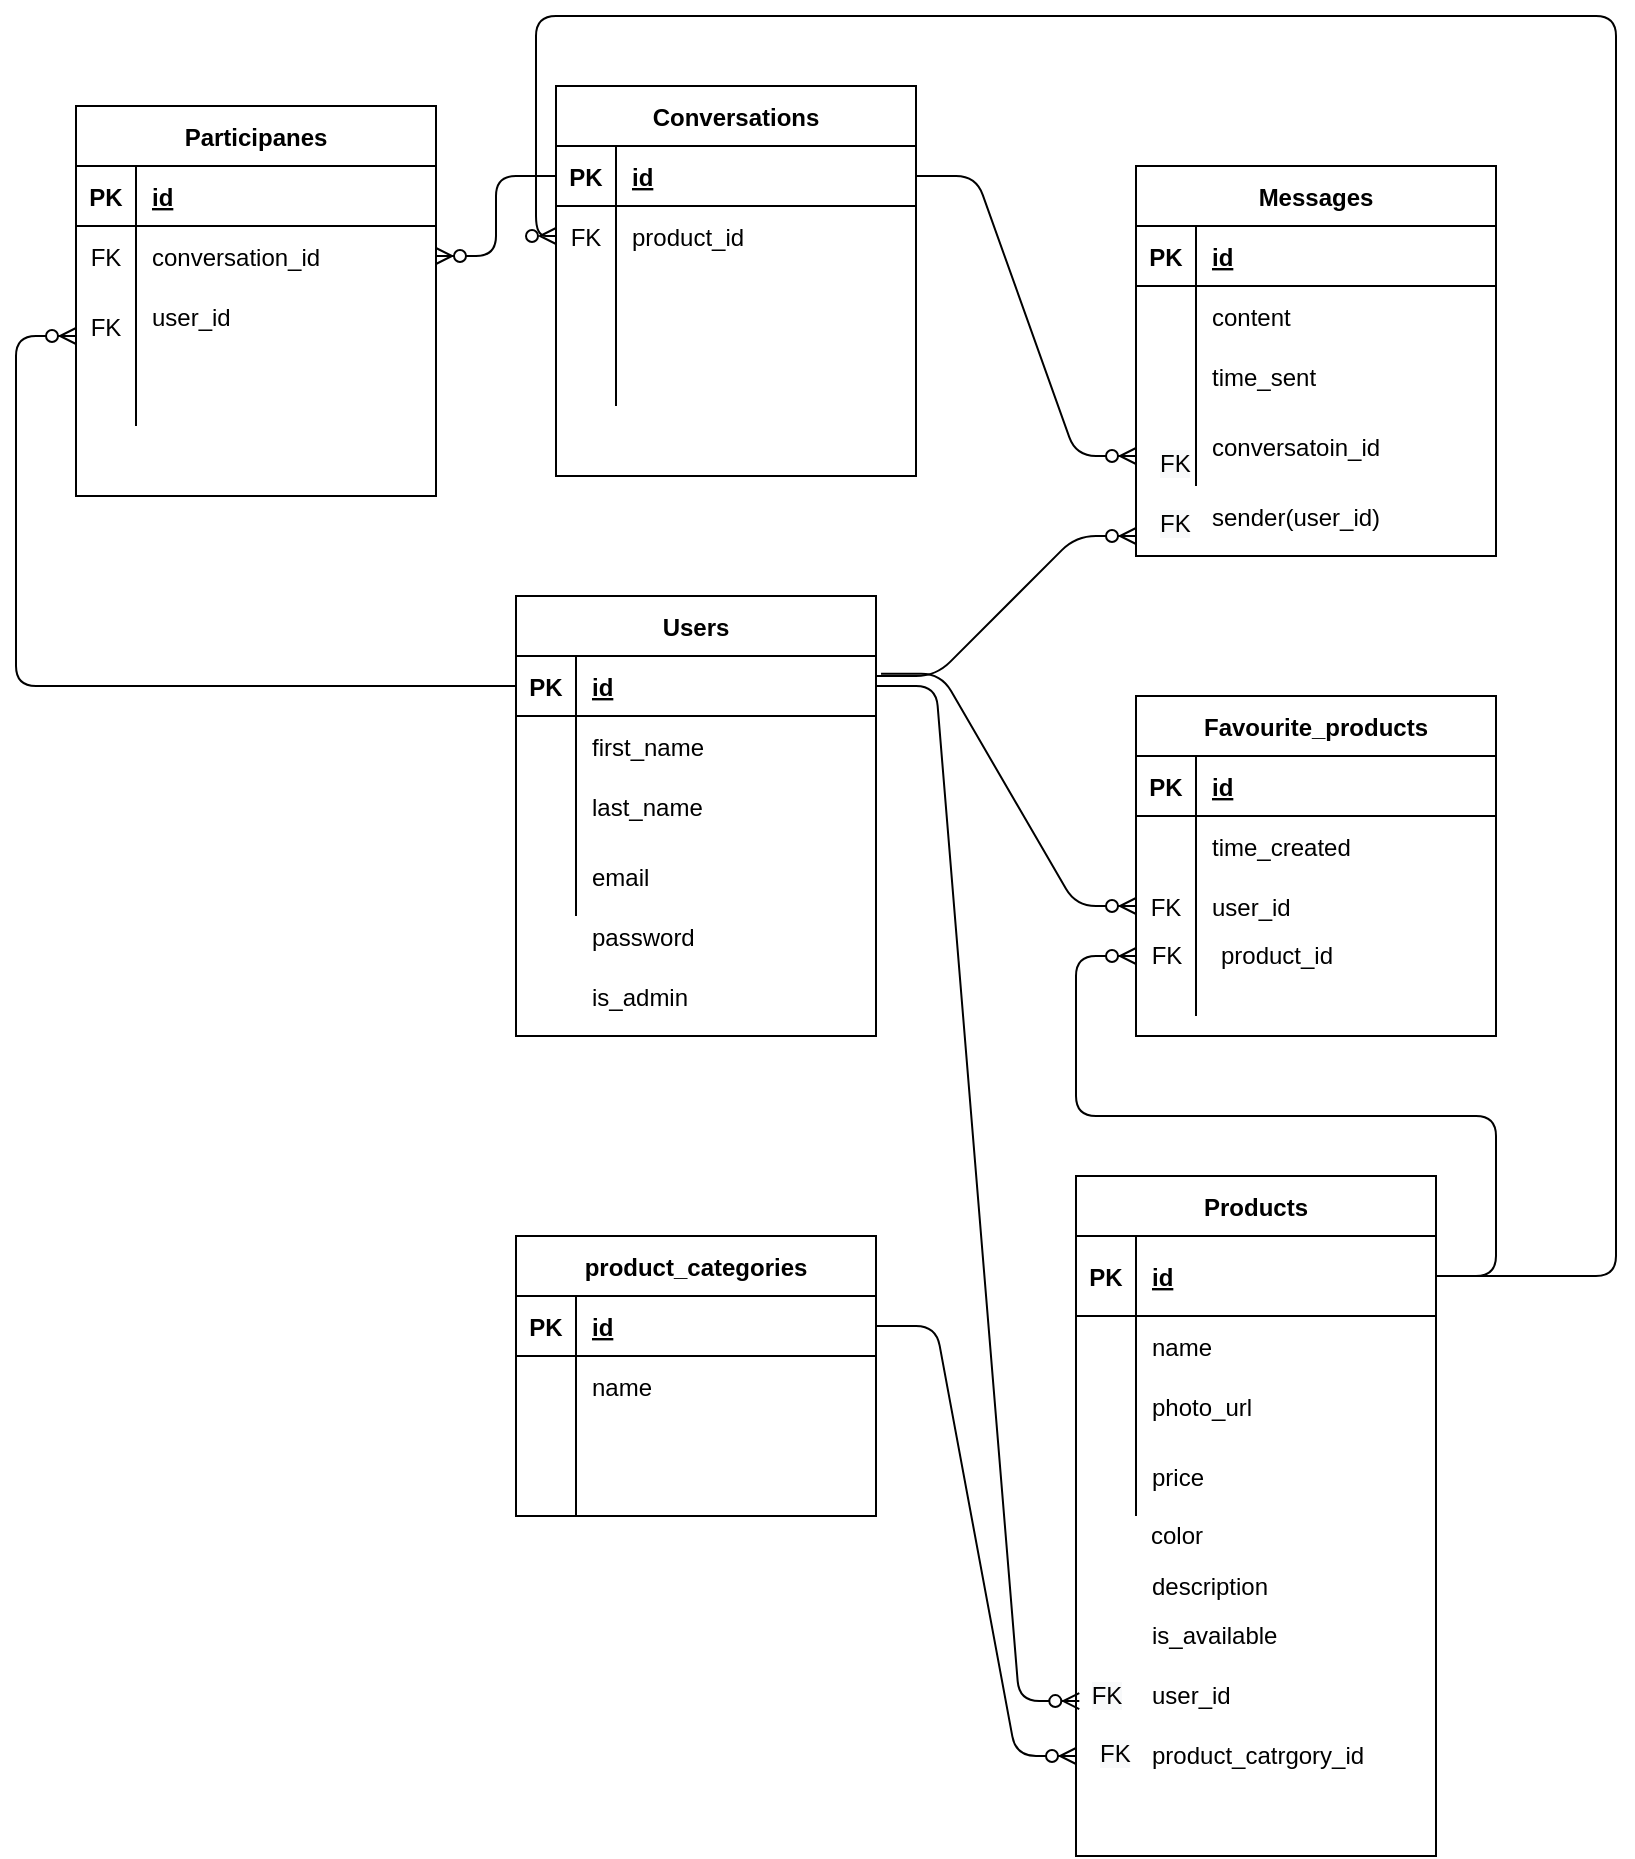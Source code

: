 <mxfile version="14.1.9" type="github">
  <diagram id="1ZklcTyvzq-tHaEStVOn" name="Page-1">
    <mxGraphModel dx="1635" dy="1988" grid="1" gridSize="10" guides="1" tooltips="1" connect="1" arrows="1" fold="1" page="1" pageScale="1" pageWidth="1200" pageHeight="1169" math="0" shadow="0">
      <root>
        <mxCell id="0" />
        <mxCell id="1" parent="0" />
        <mxCell id="G-emduMKIzb_bS8kEKGs-1" value="Users" style="shape=table;startSize=30;container=1;collapsible=1;childLayout=tableLayout;fixedRows=1;rowLines=0;fontStyle=1;align=center;resizeLast=1;" parent="1" vertex="1">
          <mxGeometry x="330" y="70" width="180" height="220" as="geometry" />
        </mxCell>
        <mxCell id="G-emduMKIzb_bS8kEKGs-2" value="" style="shape=partialRectangle;collapsible=0;dropTarget=0;pointerEvents=0;fillColor=none;top=0;left=0;bottom=1;right=0;points=[[0,0.5],[1,0.5]];portConstraint=eastwest;" parent="G-emduMKIzb_bS8kEKGs-1" vertex="1">
          <mxGeometry y="30" width="180" height="30" as="geometry" />
        </mxCell>
        <mxCell id="G-emduMKIzb_bS8kEKGs-3" value="PK" style="shape=partialRectangle;connectable=0;fillColor=none;top=0;left=0;bottom=0;right=0;fontStyle=1;overflow=hidden;" parent="G-emduMKIzb_bS8kEKGs-2" vertex="1">
          <mxGeometry width="30" height="30" as="geometry" />
        </mxCell>
        <mxCell id="G-emduMKIzb_bS8kEKGs-4" value="id" style="shape=partialRectangle;connectable=0;fillColor=none;top=0;left=0;bottom=0;right=0;align=left;spacingLeft=6;fontStyle=5;overflow=hidden;" parent="G-emduMKIzb_bS8kEKGs-2" vertex="1">
          <mxGeometry x="30" width="150" height="30" as="geometry" />
        </mxCell>
        <mxCell id="G-emduMKIzb_bS8kEKGs-5" value="" style="shape=partialRectangle;collapsible=0;dropTarget=0;pointerEvents=0;fillColor=none;top=0;left=0;bottom=0;right=0;points=[[0,0.5],[1,0.5]];portConstraint=eastwest;" parent="G-emduMKIzb_bS8kEKGs-1" vertex="1">
          <mxGeometry y="60" width="180" height="30" as="geometry" />
        </mxCell>
        <mxCell id="G-emduMKIzb_bS8kEKGs-6" value="" style="shape=partialRectangle;connectable=0;fillColor=none;top=0;left=0;bottom=0;right=0;editable=1;overflow=hidden;" parent="G-emduMKIzb_bS8kEKGs-5" vertex="1">
          <mxGeometry width="30" height="30" as="geometry" />
        </mxCell>
        <mxCell id="G-emduMKIzb_bS8kEKGs-7" value="first_name" style="shape=partialRectangle;connectable=0;fillColor=none;top=0;left=0;bottom=0;right=0;align=left;spacingLeft=6;overflow=hidden;" parent="G-emduMKIzb_bS8kEKGs-5" vertex="1">
          <mxGeometry x="30" width="150" height="30" as="geometry" />
        </mxCell>
        <mxCell id="G-emduMKIzb_bS8kEKGs-8" value="" style="shape=partialRectangle;collapsible=0;dropTarget=0;pointerEvents=0;fillColor=none;top=0;left=0;bottom=0;right=0;points=[[0,0.5],[1,0.5]];portConstraint=eastwest;" parent="G-emduMKIzb_bS8kEKGs-1" vertex="1">
          <mxGeometry y="90" width="180" height="30" as="geometry" />
        </mxCell>
        <mxCell id="G-emduMKIzb_bS8kEKGs-9" value="" style="shape=partialRectangle;connectable=0;fillColor=none;top=0;left=0;bottom=0;right=0;editable=1;overflow=hidden;" parent="G-emduMKIzb_bS8kEKGs-8" vertex="1">
          <mxGeometry width="30" height="30" as="geometry" />
        </mxCell>
        <mxCell id="G-emduMKIzb_bS8kEKGs-10" value="last_name" style="shape=partialRectangle;connectable=0;fillColor=none;top=0;left=0;bottom=0;right=0;align=left;spacingLeft=6;overflow=hidden;" parent="G-emduMKIzb_bS8kEKGs-8" vertex="1">
          <mxGeometry x="30" width="150" height="30" as="geometry" />
        </mxCell>
        <mxCell id="G-emduMKIzb_bS8kEKGs-11" value="" style="shape=partialRectangle;collapsible=0;dropTarget=0;pointerEvents=0;fillColor=none;top=0;left=0;bottom=0;right=0;points=[[0,0.5],[1,0.5]];portConstraint=eastwest;" parent="G-emduMKIzb_bS8kEKGs-1" vertex="1">
          <mxGeometry y="120" width="180" height="40" as="geometry" />
        </mxCell>
        <mxCell id="G-emduMKIzb_bS8kEKGs-12" value="" style="shape=partialRectangle;connectable=0;fillColor=none;top=0;left=0;bottom=0;right=0;editable=1;overflow=hidden;" parent="G-emduMKIzb_bS8kEKGs-11" vertex="1">
          <mxGeometry width="30" height="40" as="geometry" />
        </mxCell>
        <mxCell id="G-emduMKIzb_bS8kEKGs-13" value="email" style="shape=partialRectangle;connectable=0;fillColor=none;top=0;left=0;bottom=0;right=0;align=left;spacingLeft=6;overflow=hidden;" parent="G-emduMKIzb_bS8kEKGs-11" vertex="1">
          <mxGeometry x="30" width="150" height="40" as="geometry" />
        </mxCell>
        <mxCell id="G-emduMKIzb_bS8kEKGs-38" value="password" style="shape=partialRectangle;connectable=0;fillColor=none;top=0;left=0;bottom=0;right=0;align=left;spacingLeft=6;overflow=hidden;" parent="1" vertex="1">
          <mxGeometry x="360" y="220" width="150" height="40" as="geometry" />
        </mxCell>
        <mxCell id="G-emduMKIzb_bS8kEKGs-40" value="is_admin" style="shape=partialRectangle;connectable=0;fillColor=none;top=0;left=0;bottom=0;right=0;align=left;spacingLeft=6;overflow=hidden;" parent="1" vertex="1">
          <mxGeometry x="360" y="250" width="150" height="40" as="geometry" />
        </mxCell>
        <mxCell id="G-emduMKIzb_bS8kEKGs-41" value="Favourite_products" style="shape=table;startSize=30;container=1;collapsible=1;childLayout=tableLayout;fixedRows=1;rowLines=0;fontStyle=1;align=center;resizeLast=1;" parent="1" vertex="1">
          <mxGeometry x="640" y="120" width="180" height="170" as="geometry" />
        </mxCell>
        <mxCell id="G-emduMKIzb_bS8kEKGs-42" value="" style="shape=partialRectangle;collapsible=0;dropTarget=0;pointerEvents=0;fillColor=none;top=0;left=0;bottom=1;right=0;points=[[0,0.5],[1,0.5]];portConstraint=eastwest;" parent="G-emduMKIzb_bS8kEKGs-41" vertex="1">
          <mxGeometry y="30" width="180" height="30" as="geometry" />
        </mxCell>
        <mxCell id="G-emduMKIzb_bS8kEKGs-43" value="PK" style="shape=partialRectangle;connectable=0;fillColor=none;top=0;left=0;bottom=0;right=0;fontStyle=1;overflow=hidden;" parent="G-emduMKIzb_bS8kEKGs-42" vertex="1">
          <mxGeometry width="30" height="30" as="geometry" />
        </mxCell>
        <mxCell id="G-emduMKIzb_bS8kEKGs-44" value="id" style="shape=partialRectangle;connectable=0;fillColor=none;top=0;left=0;bottom=0;right=0;align=left;spacingLeft=6;fontStyle=5;overflow=hidden;" parent="G-emduMKIzb_bS8kEKGs-42" vertex="1">
          <mxGeometry x="30" width="150" height="30" as="geometry" />
        </mxCell>
        <mxCell id="G-emduMKIzb_bS8kEKGs-45" value="" style="shape=partialRectangle;collapsible=0;dropTarget=0;pointerEvents=0;fillColor=none;top=0;left=0;bottom=0;right=0;points=[[0,0.5],[1,0.5]];portConstraint=eastwest;" parent="G-emduMKIzb_bS8kEKGs-41" vertex="1">
          <mxGeometry y="60" width="180" height="30" as="geometry" />
        </mxCell>
        <mxCell id="G-emduMKIzb_bS8kEKGs-46" value="" style="shape=partialRectangle;connectable=0;fillColor=none;top=0;left=0;bottom=0;right=0;editable=1;overflow=hidden;" parent="G-emduMKIzb_bS8kEKGs-45" vertex="1">
          <mxGeometry width="30" height="30" as="geometry" />
        </mxCell>
        <mxCell id="G-emduMKIzb_bS8kEKGs-47" value="time_created" style="shape=partialRectangle;connectable=0;fillColor=none;top=0;left=0;bottom=0;right=0;align=left;spacingLeft=6;overflow=hidden;" parent="G-emduMKIzb_bS8kEKGs-45" vertex="1">
          <mxGeometry x="30" width="150" height="30" as="geometry" />
        </mxCell>
        <mxCell id="G-emduMKIzb_bS8kEKGs-48" value="" style="shape=partialRectangle;collapsible=0;dropTarget=0;pointerEvents=0;fillColor=none;top=0;left=0;bottom=0;right=0;points=[[0,0.5],[1,0.5]];portConstraint=eastwest;" parent="G-emduMKIzb_bS8kEKGs-41" vertex="1">
          <mxGeometry y="90" width="180" height="30" as="geometry" />
        </mxCell>
        <mxCell id="G-emduMKIzb_bS8kEKGs-49" value="FK" style="shape=partialRectangle;connectable=0;fillColor=none;top=0;left=0;bottom=0;right=0;editable=1;overflow=hidden;" parent="G-emduMKIzb_bS8kEKGs-48" vertex="1">
          <mxGeometry width="30" height="30" as="geometry" />
        </mxCell>
        <mxCell id="G-emduMKIzb_bS8kEKGs-50" value="user_id" style="shape=partialRectangle;connectable=0;fillColor=none;top=0;left=0;bottom=0;right=0;align=left;spacingLeft=6;overflow=hidden;" parent="G-emduMKIzb_bS8kEKGs-48" vertex="1">
          <mxGeometry x="30" width="150" height="30" as="geometry" />
        </mxCell>
        <mxCell id="G-emduMKIzb_bS8kEKGs-51" value="" style="shape=partialRectangle;collapsible=0;dropTarget=0;pointerEvents=0;fillColor=none;top=0;left=0;bottom=0;right=0;points=[[0,0.5],[1,0.5]];portConstraint=eastwest;" parent="G-emduMKIzb_bS8kEKGs-41" vertex="1">
          <mxGeometry y="120" width="180" height="40" as="geometry" />
        </mxCell>
        <mxCell id="G-emduMKIzb_bS8kEKGs-52" value="" style="shape=partialRectangle;connectable=0;fillColor=none;top=0;left=0;bottom=0;right=0;editable=1;overflow=hidden;" parent="G-emduMKIzb_bS8kEKGs-51" vertex="1">
          <mxGeometry width="30" height="40" as="geometry" />
        </mxCell>
        <mxCell id="G-emduMKIzb_bS8kEKGs-53" value="" style="shape=partialRectangle;connectable=0;fillColor=none;top=0;left=0;bottom=0;right=0;align=left;spacingLeft=6;overflow=hidden;" parent="G-emduMKIzb_bS8kEKGs-51" vertex="1">
          <mxGeometry x="30" width="150" height="40" as="geometry" />
        </mxCell>
        <mxCell id="G-emduMKIzb_bS8kEKGs-54" value="Products" style="shape=table;startSize=30;container=1;collapsible=1;childLayout=tableLayout;fixedRows=1;rowLines=0;fontStyle=1;align=center;resizeLast=1;" parent="1" vertex="1">
          <mxGeometry x="610" y="360" width="180" height="340" as="geometry" />
        </mxCell>
        <mxCell id="G-emduMKIzb_bS8kEKGs-55" value="" style="shape=partialRectangle;collapsible=0;dropTarget=0;pointerEvents=0;fillColor=none;top=0;left=0;bottom=1;right=0;points=[[0,0.5],[1,0.5]];portConstraint=eastwest;" parent="G-emduMKIzb_bS8kEKGs-54" vertex="1">
          <mxGeometry y="30" width="180" height="40" as="geometry" />
        </mxCell>
        <mxCell id="G-emduMKIzb_bS8kEKGs-56" value="PK" style="shape=partialRectangle;connectable=0;fillColor=none;top=0;left=0;bottom=0;right=0;fontStyle=1;overflow=hidden;" parent="G-emduMKIzb_bS8kEKGs-55" vertex="1">
          <mxGeometry width="30" height="40" as="geometry" />
        </mxCell>
        <mxCell id="G-emduMKIzb_bS8kEKGs-57" value="id" style="shape=partialRectangle;connectable=0;fillColor=none;top=0;left=0;bottom=0;right=0;align=left;spacingLeft=6;fontStyle=5;overflow=hidden;" parent="G-emduMKIzb_bS8kEKGs-55" vertex="1">
          <mxGeometry x="30" width="150" height="40" as="geometry" />
        </mxCell>
        <mxCell id="G-emduMKIzb_bS8kEKGs-58" value="" style="shape=partialRectangle;collapsible=0;dropTarget=0;pointerEvents=0;fillColor=none;top=0;left=0;bottom=0;right=0;points=[[0,0.5],[1,0.5]];portConstraint=eastwest;" parent="G-emduMKIzb_bS8kEKGs-54" vertex="1">
          <mxGeometry y="70" width="180" height="30" as="geometry" />
        </mxCell>
        <mxCell id="G-emduMKIzb_bS8kEKGs-59" value="" style="shape=partialRectangle;connectable=0;fillColor=none;top=0;left=0;bottom=0;right=0;editable=1;overflow=hidden;" parent="G-emduMKIzb_bS8kEKGs-58" vertex="1">
          <mxGeometry width="30" height="30" as="geometry" />
        </mxCell>
        <mxCell id="G-emduMKIzb_bS8kEKGs-60" value="name" style="shape=partialRectangle;connectable=0;fillColor=none;top=0;left=0;bottom=0;right=0;align=left;spacingLeft=6;overflow=hidden;" parent="G-emduMKIzb_bS8kEKGs-58" vertex="1">
          <mxGeometry x="30" width="150" height="30" as="geometry" />
        </mxCell>
        <mxCell id="G-emduMKIzb_bS8kEKGs-61" value="" style="shape=partialRectangle;collapsible=0;dropTarget=0;pointerEvents=0;fillColor=none;top=0;left=0;bottom=0;right=0;points=[[0,0.5],[1,0.5]];portConstraint=eastwest;" parent="G-emduMKIzb_bS8kEKGs-54" vertex="1">
          <mxGeometry y="100" width="180" height="30" as="geometry" />
        </mxCell>
        <mxCell id="G-emduMKIzb_bS8kEKGs-62" value="" style="shape=partialRectangle;connectable=0;fillColor=none;top=0;left=0;bottom=0;right=0;editable=1;overflow=hidden;" parent="G-emduMKIzb_bS8kEKGs-61" vertex="1">
          <mxGeometry width="30" height="30" as="geometry" />
        </mxCell>
        <mxCell id="G-emduMKIzb_bS8kEKGs-63" value="photo_url" style="shape=partialRectangle;connectable=0;fillColor=none;top=0;left=0;bottom=0;right=0;align=left;spacingLeft=6;overflow=hidden;" parent="G-emduMKIzb_bS8kEKGs-61" vertex="1">
          <mxGeometry x="30" width="150" height="30" as="geometry" />
        </mxCell>
        <mxCell id="G-emduMKIzb_bS8kEKGs-64" value="" style="shape=partialRectangle;collapsible=0;dropTarget=0;pointerEvents=0;fillColor=none;top=0;left=0;bottom=0;right=0;points=[[0,0.5],[1,0.5]];portConstraint=eastwest;" parent="G-emduMKIzb_bS8kEKGs-54" vertex="1">
          <mxGeometry y="130" width="180" height="40" as="geometry" />
        </mxCell>
        <mxCell id="G-emduMKIzb_bS8kEKGs-65" value="" style="shape=partialRectangle;connectable=0;fillColor=none;top=0;left=0;bottom=0;right=0;editable=1;overflow=hidden;" parent="G-emduMKIzb_bS8kEKGs-64" vertex="1">
          <mxGeometry width="30" height="40" as="geometry" />
        </mxCell>
        <mxCell id="G-emduMKIzb_bS8kEKGs-66" value="price" style="shape=partialRectangle;connectable=0;fillColor=none;top=0;left=0;bottom=0;right=0;align=left;spacingLeft=6;overflow=hidden;" parent="G-emduMKIzb_bS8kEKGs-64" vertex="1">
          <mxGeometry x="30" width="150" height="40" as="geometry" />
        </mxCell>
        <mxCell id="G-emduMKIzb_bS8kEKGs-67" value="Messages" style="shape=table;startSize=30;container=1;collapsible=1;childLayout=tableLayout;fixedRows=1;rowLines=0;fontStyle=1;align=center;resizeLast=1;" parent="1" vertex="1">
          <mxGeometry x="640" y="-145" width="180" height="195" as="geometry" />
        </mxCell>
        <mxCell id="G-emduMKIzb_bS8kEKGs-68" value="" style="shape=partialRectangle;collapsible=0;dropTarget=0;pointerEvents=0;fillColor=none;top=0;left=0;bottom=1;right=0;points=[[0,0.5],[1,0.5]];portConstraint=eastwest;" parent="G-emduMKIzb_bS8kEKGs-67" vertex="1">
          <mxGeometry y="30" width="180" height="30" as="geometry" />
        </mxCell>
        <mxCell id="G-emduMKIzb_bS8kEKGs-69" value="PK" style="shape=partialRectangle;connectable=0;fillColor=none;top=0;left=0;bottom=0;right=0;fontStyle=1;overflow=hidden;" parent="G-emduMKIzb_bS8kEKGs-68" vertex="1">
          <mxGeometry width="30" height="30" as="geometry" />
        </mxCell>
        <mxCell id="G-emduMKIzb_bS8kEKGs-70" value="id" style="shape=partialRectangle;connectable=0;fillColor=none;top=0;left=0;bottom=0;right=0;align=left;spacingLeft=6;fontStyle=5;overflow=hidden;" parent="G-emduMKIzb_bS8kEKGs-68" vertex="1">
          <mxGeometry x="30" width="150" height="30" as="geometry" />
        </mxCell>
        <mxCell id="G-emduMKIzb_bS8kEKGs-71" value="" style="shape=partialRectangle;collapsible=0;dropTarget=0;pointerEvents=0;fillColor=none;top=0;left=0;bottom=0;right=0;points=[[0,0.5],[1,0.5]];portConstraint=eastwest;" parent="G-emduMKIzb_bS8kEKGs-67" vertex="1">
          <mxGeometry y="60" width="180" height="30" as="geometry" />
        </mxCell>
        <mxCell id="G-emduMKIzb_bS8kEKGs-72" value="" style="shape=partialRectangle;connectable=0;fillColor=none;top=0;left=0;bottom=0;right=0;editable=1;overflow=hidden;" parent="G-emduMKIzb_bS8kEKGs-71" vertex="1">
          <mxGeometry width="30" height="30" as="geometry" />
        </mxCell>
        <mxCell id="G-emduMKIzb_bS8kEKGs-73" value="content" style="shape=partialRectangle;connectable=0;fillColor=none;top=0;left=0;bottom=0;right=0;align=left;spacingLeft=6;overflow=hidden;" parent="G-emduMKIzb_bS8kEKGs-71" vertex="1">
          <mxGeometry x="30" width="150" height="30" as="geometry" />
        </mxCell>
        <mxCell id="G-emduMKIzb_bS8kEKGs-74" value="" style="shape=partialRectangle;collapsible=0;dropTarget=0;pointerEvents=0;fillColor=none;top=0;left=0;bottom=0;right=0;points=[[0,0.5],[1,0.5]];portConstraint=eastwest;" parent="G-emduMKIzb_bS8kEKGs-67" vertex="1">
          <mxGeometry y="90" width="180" height="30" as="geometry" />
        </mxCell>
        <mxCell id="G-emduMKIzb_bS8kEKGs-75" value="" style="shape=partialRectangle;connectable=0;fillColor=none;top=0;left=0;bottom=0;right=0;editable=1;overflow=hidden;" parent="G-emduMKIzb_bS8kEKGs-74" vertex="1">
          <mxGeometry width="30" height="30" as="geometry" />
        </mxCell>
        <mxCell id="G-emduMKIzb_bS8kEKGs-76" value="time_sent" style="shape=partialRectangle;connectable=0;fillColor=none;top=0;left=0;bottom=0;right=0;align=left;spacingLeft=6;overflow=hidden;" parent="G-emduMKIzb_bS8kEKGs-74" vertex="1">
          <mxGeometry x="30" width="150" height="30" as="geometry" />
        </mxCell>
        <mxCell id="G-emduMKIzb_bS8kEKGs-77" value="" style="shape=partialRectangle;collapsible=0;dropTarget=0;pointerEvents=0;fillColor=none;top=0;left=0;bottom=0;right=0;points=[[0,0.5],[1,0.5]];portConstraint=eastwest;" parent="G-emduMKIzb_bS8kEKGs-67" vertex="1">
          <mxGeometry y="120" width="180" height="40" as="geometry" />
        </mxCell>
        <mxCell id="G-emduMKIzb_bS8kEKGs-78" value="" style="shape=partialRectangle;connectable=0;fillColor=none;top=0;left=0;bottom=0;right=0;editable=1;overflow=hidden;" parent="G-emduMKIzb_bS8kEKGs-77" vertex="1">
          <mxGeometry width="30" height="40" as="geometry" />
        </mxCell>
        <mxCell id="G-emduMKIzb_bS8kEKGs-79" value="conversatoin_id" style="shape=partialRectangle;connectable=0;fillColor=none;top=0;left=0;bottom=0;right=0;align=left;spacingLeft=6;overflow=hidden;" parent="G-emduMKIzb_bS8kEKGs-77" vertex="1">
          <mxGeometry x="30" width="150" height="40" as="geometry" />
        </mxCell>
        <mxCell id="G-emduMKIzb_bS8kEKGs-81" value="product_categories" style="shape=table;startSize=30;container=1;collapsible=1;childLayout=tableLayout;fixedRows=1;rowLines=0;fontStyle=1;align=center;resizeLast=1;" parent="1" vertex="1">
          <mxGeometry x="330" y="390" width="180" height="140" as="geometry" />
        </mxCell>
        <mxCell id="G-emduMKIzb_bS8kEKGs-82" value="" style="shape=partialRectangle;collapsible=0;dropTarget=0;pointerEvents=0;fillColor=none;top=0;left=0;bottom=1;right=0;points=[[0,0.5],[1,0.5]];portConstraint=eastwest;" parent="G-emduMKIzb_bS8kEKGs-81" vertex="1">
          <mxGeometry y="30" width="180" height="30" as="geometry" />
        </mxCell>
        <mxCell id="G-emduMKIzb_bS8kEKGs-83" value="PK" style="shape=partialRectangle;connectable=0;fillColor=none;top=0;left=0;bottom=0;right=0;fontStyle=1;overflow=hidden;" parent="G-emduMKIzb_bS8kEKGs-82" vertex="1">
          <mxGeometry width="30" height="30" as="geometry" />
        </mxCell>
        <mxCell id="G-emduMKIzb_bS8kEKGs-84" value="id" style="shape=partialRectangle;connectable=0;fillColor=none;top=0;left=0;bottom=0;right=0;align=left;spacingLeft=6;fontStyle=5;overflow=hidden;" parent="G-emduMKIzb_bS8kEKGs-82" vertex="1">
          <mxGeometry x="30" width="150" height="30" as="geometry" />
        </mxCell>
        <mxCell id="G-emduMKIzb_bS8kEKGs-85" value="" style="shape=partialRectangle;collapsible=0;dropTarget=0;pointerEvents=0;fillColor=none;top=0;left=0;bottom=0;right=0;points=[[0,0.5],[1,0.5]];portConstraint=eastwest;" parent="G-emduMKIzb_bS8kEKGs-81" vertex="1">
          <mxGeometry y="60" width="180" height="30" as="geometry" />
        </mxCell>
        <mxCell id="G-emduMKIzb_bS8kEKGs-86" value="" style="shape=partialRectangle;connectable=0;fillColor=none;top=0;left=0;bottom=0;right=0;editable=1;overflow=hidden;" parent="G-emduMKIzb_bS8kEKGs-85" vertex="1">
          <mxGeometry width="30" height="30" as="geometry" />
        </mxCell>
        <mxCell id="G-emduMKIzb_bS8kEKGs-87" value="name" style="shape=partialRectangle;connectable=0;fillColor=none;top=0;left=0;bottom=0;right=0;align=left;spacingLeft=6;overflow=hidden;" parent="G-emduMKIzb_bS8kEKGs-85" vertex="1">
          <mxGeometry x="30" width="150" height="30" as="geometry" />
        </mxCell>
        <mxCell id="G-emduMKIzb_bS8kEKGs-88" value="" style="shape=partialRectangle;collapsible=0;dropTarget=0;pointerEvents=0;fillColor=none;top=0;left=0;bottom=0;right=0;points=[[0,0.5],[1,0.5]];portConstraint=eastwest;" parent="G-emduMKIzb_bS8kEKGs-81" vertex="1">
          <mxGeometry y="90" width="180" height="30" as="geometry" />
        </mxCell>
        <mxCell id="G-emduMKIzb_bS8kEKGs-89" value="" style="shape=partialRectangle;connectable=0;fillColor=none;top=0;left=0;bottom=0;right=0;editable=1;overflow=hidden;" parent="G-emduMKIzb_bS8kEKGs-88" vertex="1">
          <mxGeometry width="30" height="30" as="geometry" />
        </mxCell>
        <mxCell id="G-emduMKIzb_bS8kEKGs-90" value="" style="shape=partialRectangle;connectable=0;fillColor=none;top=0;left=0;bottom=0;right=0;align=left;spacingLeft=6;overflow=hidden;" parent="G-emduMKIzb_bS8kEKGs-88" vertex="1">
          <mxGeometry x="30" width="150" height="30" as="geometry" />
        </mxCell>
        <mxCell id="G-emduMKIzb_bS8kEKGs-91" value="" style="shape=partialRectangle;collapsible=0;dropTarget=0;pointerEvents=0;fillColor=none;top=0;left=0;bottom=0;right=0;points=[[0,0.5],[1,0.5]];portConstraint=eastwest;" parent="G-emduMKIzb_bS8kEKGs-81" vertex="1">
          <mxGeometry y="120" width="180" height="20" as="geometry" />
        </mxCell>
        <mxCell id="G-emduMKIzb_bS8kEKGs-92" value="" style="shape=partialRectangle;connectable=0;fillColor=none;top=0;left=0;bottom=0;right=0;editable=1;overflow=hidden;" parent="G-emduMKIzb_bS8kEKGs-91" vertex="1">
          <mxGeometry width="30" height="20" as="geometry" />
        </mxCell>
        <mxCell id="G-emduMKIzb_bS8kEKGs-93" value="" style="shape=partialRectangle;connectable=0;fillColor=none;top=0;left=0;bottom=0;right=0;align=left;spacingLeft=6;overflow=hidden;" parent="G-emduMKIzb_bS8kEKGs-91" vertex="1">
          <mxGeometry x="30" width="150" height="20" as="geometry" />
        </mxCell>
        <mxCell id="G-emduMKIzb_bS8kEKGs-94" value="" style="edgeStyle=entityRelationEdgeStyle;fontSize=12;html=1;endArrow=ERzeroToMany;endFill=1;entryX=0;entryY=0.5;entryDx=0;entryDy=0;exitX=1.014;exitY=0.297;exitDx=0;exitDy=0;exitPerimeter=0;" parent="1" source="G-emduMKIzb_bS8kEKGs-2" target="G-emduMKIzb_bS8kEKGs-48" edge="1">
          <mxGeometry width="100" height="100" relative="1" as="geometry">
            <mxPoint x="510" y="120" as="sourcePoint" />
            <mxPoint x="630" y="150" as="targetPoint" />
          </mxGeometry>
        </mxCell>
        <mxCell id="G-emduMKIzb_bS8kEKGs-95" value="&lt;span style=&quot;text-align: left&quot;&gt;product_id&lt;/span&gt;" style="text;html=1;align=center;verticalAlign=middle;resizable=0;points=[];autosize=1;" parent="1" vertex="1">
          <mxGeometry x="675" y="240" width="70" height="20" as="geometry" />
        </mxCell>
        <mxCell id="G-emduMKIzb_bS8kEKGs-96" value="" style="edgeStyle=entityRelationEdgeStyle;fontSize=12;html=1;endArrow=ERzeroToMany;endFill=1;exitX=1;exitY=0.5;exitDx=0;exitDy=0;" parent="1" source="G-emduMKIzb_bS8kEKGs-55" edge="1">
          <mxGeometry width="100" height="100" relative="1" as="geometry">
            <mxPoint x="750" y="360" as="sourcePoint" />
            <mxPoint x="640" y="250" as="targetPoint" />
          </mxGeometry>
        </mxCell>
        <mxCell id="G-emduMKIzb_bS8kEKGs-99" value="FK" style="text;html=1;align=center;verticalAlign=middle;resizable=0;points=[];autosize=1;" parent="1" vertex="1">
          <mxGeometry x="640" y="240" width="30" height="20" as="geometry" />
        </mxCell>
        <mxCell id="G-emduMKIzb_bS8kEKGs-100" value="is_available" style="shape=partialRectangle;html=1;whiteSpace=wrap;connectable=0;fillColor=none;top=0;left=0;bottom=0;right=0;align=left;spacingLeft=6;overflow=hidden;" parent="1" vertex="1">
          <mxGeometry x="640" y="575" width="140" height="30" as="geometry" />
        </mxCell>
        <mxCell id="G-emduMKIzb_bS8kEKGs-101" value="user_id" style="shape=partialRectangle;html=1;whiteSpace=wrap;connectable=0;fillColor=none;top=0;left=0;bottom=0;right=0;align=left;spacingLeft=6;overflow=hidden;" parent="1" vertex="1">
          <mxGeometry x="640" y="605" width="140" height="30" as="geometry" />
        </mxCell>
        <mxCell id="G-emduMKIzb_bS8kEKGs-102" value="product_catrgory_id" style="shape=partialRectangle;html=1;whiteSpace=wrap;connectable=0;fillColor=none;top=0;left=0;bottom=0;right=0;align=left;spacingLeft=6;overflow=hidden;" parent="1" vertex="1">
          <mxGeometry x="640" y="635" width="140" height="30" as="geometry" />
        </mxCell>
        <mxCell id="G-emduMKIzb_bS8kEKGs-103" value="&lt;meta charset=&quot;utf-8&quot;&gt;&lt;span style=&quot;color: rgb(0, 0, 0); font-family: helvetica; font-size: 12px; font-style: normal; font-weight: 400; letter-spacing: normal; text-align: center; text-indent: 0px; text-transform: none; word-spacing: 0px; background-color: rgb(248, 249, 250); display: inline; float: none;&quot;&gt;FK&lt;/span&gt;" style="text;html=1;align=center;verticalAlign=middle;resizable=0;points=[];autosize=1;" parent="1" vertex="1">
          <mxGeometry x="610" y="610" width="30" height="20" as="geometry" />
        </mxCell>
        <mxCell id="G-emduMKIzb_bS8kEKGs-104" value="&lt;meta charset=&quot;utf-8&quot;&gt;&lt;span style=&quot;color: rgb(0, 0, 0); font-family: helvetica; font-size: 12px; font-style: normal; font-weight: 400; letter-spacing: normal; text-align: center; text-indent: 0px; text-transform: none; word-spacing: 0px; background-color: rgb(248, 249, 250); display: inline; float: none;&quot;&gt;FK&lt;/span&gt;" style="text;whiteSpace=wrap;html=1;" parent="1" vertex="1">
          <mxGeometry x="620" y="635" width="40" height="30" as="geometry" />
        </mxCell>
        <mxCell id="G-emduMKIzb_bS8kEKGs-106" value="" style="edgeStyle=entityRelationEdgeStyle;fontSize=12;html=1;endArrow=ERzeroToMany;endFill=1;exitX=1;exitY=0.5;exitDx=0;exitDy=0;" parent="1" source="G-emduMKIzb_bS8kEKGs-82" edge="1">
          <mxGeometry width="100" height="100" relative="1" as="geometry">
            <mxPoint x="480" y="630" as="sourcePoint" />
            <mxPoint x="610" y="650" as="targetPoint" />
          </mxGeometry>
        </mxCell>
        <mxCell id="G-emduMKIzb_bS8kEKGs-107" value="" style="edgeStyle=entityRelationEdgeStyle;fontSize=12;html=1;endArrow=ERzeroToMany;endFill=1;exitX=1;exitY=0.5;exitDx=0;exitDy=0;entryX=0.055;entryY=0.627;entryDx=0;entryDy=0;entryPerimeter=0;" parent="1" source="G-emduMKIzb_bS8kEKGs-2" target="G-emduMKIzb_bS8kEKGs-103" edge="1">
          <mxGeometry width="100" height="100" relative="1" as="geometry">
            <mxPoint x="500" y="280" as="sourcePoint" />
            <mxPoint x="600" y="569" as="targetPoint" />
          </mxGeometry>
        </mxCell>
        <mxCell id="G-emduMKIzb_bS8kEKGs-109" value="" style="edgeStyle=entityRelationEdgeStyle;fontSize=12;html=1;endArrow=ERzeroToMany;endFill=1;" parent="1" edge="1">
          <mxGeometry width="100" height="100" relative="1" as="geometry">
            <mxPoint x="510" y="110" as="sourcePoint" />
            <mxPoint x="640" y="40" as="targetPoint" />
          </mxGeometry>
        </mxCell>
        <mxCell id="G-emduMKIzb_bS8kEKGs-110" value="&lt;meta charset=&quot;utf-8&quot;&gt;&lt;span style=&quot;color: rgb(0, 0, 0); font-family: helvetica; font-size: 12px; font-style: normal; font-weight: 400; letter-spacing: normal; text-align: center; text-indent: 0px; text-transform: none; word-spacing: 0px; background-color: rgb(248, 249, 250); display: inline; float: none;&quot;&gt;FK&lt;/span&gt;" style="text;whiteSpace=wrap;html=1;" parent="1" vertex="1">
          <mxGeometry x="650" y="-10" width="40" height="30" as="geometry" />
        </mxCell>
        <mxCell id="JWSpnDQrq--dWhz68B84-2" value="&lt;meta charset=&quot;utf-8&quot;&gt;&lt;span style=&quot;color: rgb(0, 0, 0); font-family: helvetica; font-size: 12px; font-style: normal; font-weight: 400; letter-spacing: normal; text-align: center; text-indent: 0px; text-transform: none; word-spacing: 0px; background-color: rgb(248, 249, 250); display: inline; float: none;&quot;&gt;FK&lt;/span&gt;" style="text;whiteSpace=wrap;html=1;" vertex="1" parent="1">
          <mxGeometry x="650" y="20" width="40" height="30" as="geometry" />
        </mxCell>
        <mxCell id="JWSpnDQrq--dWhz68B84-3" value="sender(user_id)" style="shape=partialRectangle;connectable=0;fillColor=none;top=0;left=0;bottom=0;right=0;align=left;spacingLeft=6;overflow=hidden;" vertex="1" parent="1">
          <mxGeometry x="670" y="10" width="150" height="40" as="geometry" />
        </mxCell>
        <mxCell id="JWSpnDQrq--dWhz68B84-6" value="description" style="shape=partialRectangle;connectable=0;fillColor=none;top=0;left=0;bottom=0;right=0;align=left;spacingLeft=6;overflow=hidden;" vertex="1" parent="1">
          <mxGeometry x="640" y="544.5" width="150" height="40" as="geometry" />
        </mxCell>
        <mxCell id="JWSpnDQrq--dWhz68B84-7" value="Conversations" style="shape=table;startSize=30;container=1;collapsible=1;childLayout=tableLayout;fixedRows=1;rowLines=0;fontStyle=1;align=center;resizeLast=1;" vertex="1" parent="1">
          <mxGeometry x="350" y="-185" width="180" height="195" as="geometry" />
        </mxCell>
        <mxCell id="JWSpnDQrq--dWhz68B84-8" value="" style="shape=partialRectangle;collapsible=0;dropTarget=0;pointerEvents=0;fillColor=none;top=0;left=0;bottom=1;right=0;points=[[0,0.5],[1,0.5]];portConstraint=eastwest;" vertex="1" parent="JWSpnDQrq--dWhz68B84-7">
          <mxGeometry y="30" width="180" height="30" as="geometry" />
        </mxCell>
        <mxCell id="JWSpnDQrq--dWhz68B84-9" value="PK" style="shape=partialRectangle;connectable=0;fillColor=none;top=0;left=0;bottom=0;right=0;fontStyle=1;overflow=hidden;" vertex="1" parent="JWSpnDQrq--dWhz68B84-8">
          <mxGeometry width="30" height="30" as="geometry" />
        </mxCell>
        <mxCell id="JWSpnDQrq--dWhz68B84-10" value="id" style="shape=partialRectangle;connectable=0;fillColor=none;top=0;left=0;bottom=0;right=0;align=left;spacingLeft=6;fontStyle=5;overflow=hidden;" vertex="1" parent="JWSpnDQrq--dWhz68B84-8">
          <mxGeometry x="30" width="150" height="30" as="geometry" />
        </mxCell>
        <mxCell id="JWSpnDQrq--dWhz68B84-11" value="" style="shape=partialRectangle;collapsible=0;dropTarget=0;pointerEvents=0;fillColor=none;top=0;left=0;bottom=0;right=0;points=[[0,0.5],[1,0.5]];portConstraint=eastwest;" vertex="1" parent="JWSpnDQrq--dWhz68B84-7">
          <mxGeometry y="60" width="180" height="30" as="geometry" />
        </mxCell>
        <mxCell id="JWSpnDQrq--dWhz68B84-12" value="FK" style="shape=partialRectangle;connectable=0;fillColor=none;top=0;left=0;bottom=0;right=0;editable=1;overflow=hidden;" vertex="1" parent="JWSpnDQrq--dWhz68B84-11">
          <mxGeometry width="30" height="30" as="geometry" />
        </mxCell>
        <mxCell id="JWSpnDQrq--dWhz68B84-13" value="" style="shape=partialRectangle;connectable=0;fillColor=none;top=0;left=0;bottom=0;right=0;align=left;spacingLeft=6;overflow=hidden;" vertex="1" parent="JWSpnDQrq--dWhz68B84-11">
          <mxGeometry x="30" width="150" height="30" as="geometry" />
        </mxCell>
        <mxCell id="JWSpnDQrq--dWhz68B84-14" value="" style="shape=partialRectangle;collapsible=0;dropTarget=0;pointerEvents=0;fillColor=none;top=0;left=0;bottom=0;right=0;points=[[0,0.5],[1,0.5]];portConstraint=eastwest;" vertex="1" parent="JWSpnDQrq--dWhz68B84-7">
          <mxGeometry y="90" width="180" height="30" as="geometry" />
        </mxCell>
        <mxCell id="JWSpnDQrq--dWhz68B84-15" value="" style="shape=partialRectangle;connectable=0;fillColor=none;top=0;left=0;bottom=0;right=0;editable=1;overflow=hidden;" vertex="1" parent="JWSpnDQrq--dWhz68B84-14">
          <mxGeometry width="30" height="30" as="geometry" />
        </mxCell>
        <mxCell id="JWSpnDQrq--dWhz68B84-16" value="" style="shape=partialRectangle;connectable=0;fillColor=none;top=0;left=0;bottom=0;right=0;align=left;spacingLeft=6;overflow=hidden;" vertex="1" parent="JWSpnDQrq--dWhz68B84-14">
          <mxGeometry x="30" width="150" height="30" as="geometry" />
        </mxCell>
        <mxCell id="JWSpnDQrq--dWhz68B84-17" value="" style="shape=partialRectangle;collapsible=0;dropTarget=0;pointerEvents=0;fillColor=none;top=0;left=0;bottom=0;right=0;points=[[0,0.5],[1,0.5]];portConstraint=eastwest;" vertex="1" parent="JWSpnDQrq--dWhz68B84-7">
          <mxGeometry y="120" width="180" height="40" as="geometry" />
        </mxCell>
        <mxCell id="JWSpnDQrq--dWhz68B84-18" value="" style="shape=partialRectangle;connectable=0;fillColor=none;top=0;left=0;bottom=0;right=0;editable=1;overflow=hidden;" vertex="1" parent="JWSpnDQrq--dWhz68B84-17">
          <mxGeometry width="30" height="40" as="geometry" />
        </mxCell>
        <mxCell id="JWSpnDQrq--dWhz68B84-19" value="" style="shape=partialRectangle;connectable=0;fillColor=none;top=0;left=0;bottom=0;right=0;align=left;spacingLeft=6;overflow=hidden;" vertex="1" parent="JWSpnDQrq--dWhz68B84-17">
          <mxGeometry x="30" width="150" height="40" as="geometry" />
        </mxCell>
        <mxCell id="JWSpnDQrq--dWhz68B84-20" value="product_id" style="shape=partialRectangle;connectable=0;fillColor=none;top=0;left=0;bottom=0;right=0;align=left;spacingLeft=6;overflow=hidden;" vertex="1" parent="1">
          <mxGeometry x="380" y="-130" width="150" height="40" as="geometry" />
        </mxCell>
        <mxCell id="JWSpnDQrq--dWhz68B84-21" value="Participanes" style="shape=table;startSize=30;container=1;collapsible=1;childLayout=tableLayout;fixedRows=1;rowLines=0;fontStyle=1;align=center;resizeLast=1;" vertex="1" parent="1">
          <mxGeometry x="110" y="-175" width="180" height="195" as="geometry" />
        </mxCell>
        <mxCell id="JWSpnDQrq--dWhz68B84-22" value="" style="shape=partialRectangle;collapsible=0;dropTarget=0;pointerEvents=0;fillColor=none;top=0;left=0;bottom=1;right=0;points=[[0,0.5],[1,0.5]];portConstraint=eastwest;" vertex="1" parent="JWSpnDQrq--dWhz68B84-21">
          <mxGeometry y="30" width="180" height="30" as="geometry" />
        </mxCell>
        <mxCell id="JWSpnDQrq--dWhz68B84-23" value="PK" style="shape=partialRectangle;connectable=0;fillColor=none;top=0;left=0;bottom=0;right=0;fontStyle=1;overflow=hidden;" vertex="1" parent="JWSpnDQrq--dWhz68B84-22">
          <mxGeometry width="30" height="30" as="geometry" />
        </mxCell>
        <mxCell id="JWSpnDQrq--dWhz68B84-24" value="id" style="shape=partialRectangle;connectable=0;fillColor=none;top=0;left=0;bottom=0;right=0;align=left;spacingLeft=6;fontStyle=5;overflow=hidden;" vertex="1" parent="JWSpnDQrq--dWhz68B84-22">
          <mxGeometry x="30" width="150" height="30" as="geometry" />
        </mxCell>
        <mxCell id="JWSpnDQrq--dWhz68B84-25" value="" style="shape=partialRectangle;collapsible=0;dropTarget=0;pointerEvents=0;fillColor=none;top=0;left=0;bottom=0;right=0;points=[[0,0.5],[1,0.5]];portConstraint=eastwest;" vertex="1" parent="JWSpnDQrq--dWhz68B84-21">
          <mxGeometry y="60" width="180" height="30" as="geometry" />
        </mxCell>
        <mxCell id="JWSpnDQrq--dWhz68B84-26" value="FK" style="shape=partialRectangle;connectable=0;fillColor=none;top=0;left=0;bottom=0;right=0;editable=1;overflow=hidden;" vertex="1" parent="JWSpnDQrq--dWhz68B84-25">
          <mxGeometry width="30" height="30" as="geometry" />
        </mxCell>
        <mxCell id="JWSpnDQrq--dWhz68B84-27" value="conversation_id" style="shape=partialRectangle;connectable=0;fillColor=none;top=0;left=0;bottom=0;right=0;align=left;spacingLeft=6;overflow=hidden;" vertex="1" parent="JWSpnDQrq--dWhz68B84-25">
          <mxGeometry x="30" width="150" height="30" as="geometry" />
        </mxCell>
        <mxCell id="JWSpnDQrq--dWhz68B84-28" value="" style="shape=partialRectangle;collapsible=0;dropTarget=0;pointerEvents=0;fillColor=none;top=0;left=0;bottom=0;right=0;points=[[0,0.5],[1,0.5]];portConstraint=eastwest;" vertex="1" parent="JWSpnDQrq--dWhz68B84-21">
          <mxGeometry y="90" width="180" height="30" as="geometry" />
        </mxCell>
        <mxCell id="JWSpnDQrq--dWhz68B84-29" value="" style="shape=partialRectangle;connectable=0;fillColor=none;top=0;left=0;bottom=0;right=0;editable=1;overflow=hidden;" vertex="1" parent="JWSpnDQrq--dWhz68B84-28">
          <mxGeometry width="30" height="30" as="geometry" />
        </mxCell>
        <mxCell id="JWSpnDQrq--dWhz68B84-30" value="user_id" style="shape=partialRectangle;connectable=0;fillColor=none;top=0;left=0;bottom=0;right=0;align=left;spacingLeft=6;overflow=hidden;" vertex="1" parent="JWSpnDQrq--dWhz68B84-28">
          <mxGeometry x="30" width="150" height="30" as="geometry" />
        </mxCell>
        <mxCell id="JWSpnDQrq--dWhz68B84-31" value="" style="shape=partialRectangle;collapsible=0;dropTarget=0;pointerEvents=0;fillColor=none;top=0;left=0;bottom=0;right=0;points=[[0,0.5],[1,0.5]];portConstraint=eastwest;" vertex="1" parent="JWSpnDQrq--dWhz68B84-21">
          <mxGeometry y="120" width="180" height="40" as="geometry" />
        </mxCell>
        <mxCell id="JWSpnDQrq--dWhz68B84-32" value="" style="shape=partialRectangle;connectable=0;fillColor=none;top=0;left=0;bottom=0;right=0;editable=1;overflow=hidden;" vertex="1" parent="JWSpnDQrq--dWhz68B84-31">
          <mxGeometry width="30" height="40" as="geometry" />
        </mxCell>
        <mxCell id="JWSpnDQrq--dWhz68B84-33" value="" style="shape=partialRectangle;connectable=0;fillColor=none;top=0;left=0;bottom=0;right=0;align=left;spacingLeft=6;overflow=hidden;" vertex="1" parent="JWSpnDQrq--dWhz68B84-31">
          <mxGeometry x="30" width="150" height="40" as="geometry" />
        </mxCell>
        <mxCell id="JWSpnDQrq--dWhz68B84-34" value="" style="edgeStyle=entityRelationEdgeStyle;fontSize=12;html=1;endArrow=ERzeroToMany;endFill=1;exitX=1;exitY=0.5;exitDx=0;exitDy=0;" edge="1" parent="1" source="JWSpnDQrq--dWhz68B84-8">
          <mxGeometry width="100" height="100" relative="1" as="geometry">
            <mxPoint x="510" y="70" as="sourcePoint" />
            <mxPoint x="640" as="targetPoint" />
          </mxGeometry>
        </mxCell>
        <mxCell id="JWSpnDQrq--dWhz68B84-35" value="FK" style="shape=partialRectangle;connectable=0;fillColor=none;top=0;left=0;bottom=0;right=0;editable=1;overflow=hidden;" vertex="1" parent="1">
          <mxGeometry x="110" y="-80" width="30" height="30" as="geometry" />
        </mxCell>
        <mxCell id="JWSpnDQrq--dWhz68B84-36" value="" style="edgeStyle=entityRelationEdgeStyle;fontSize=12;html=1;endArrow=ERzeroToMany;endFill=1;exitX=0;exitY=0.5;exitDx=0;exitDy=0;entryX=1;entryY=0.5;entryDx=0;entryDy=0;" edge="1" parent="1" source="JWSpnDQrq--dWhz68B84-8" target="JWSpnDQrq--dWhz68B84-25">
          <mxGeometry width="100" height="100" relative="1" as="geometry">
            <mxPoint x="280" y="-110" as="sourcePoint" />
            <mxPoint x="380" y="-210" as="targetPoint" />
          </mxGeometry>
        </mxCell>
        <mxCell id="JWSpnDQrq--dWhz68B84-37" value="" style="edgeStyle=orthogonalEdgeStyle;fontSize=12;html=1;endArrow=ERzeroToMany;endFill=1;exitX=0;exitY=0.5;exitDx=0;exitDy=0;" edge="1" parent="1" source="G-emduMKIzb_bS8kEKGs-2">
          <mxGeometry width="100" height="100" relative="1" as="geometry">
            <mxPoint x="320" y="100" as="sourcePoint" />
            <mxPoint x="110" y="-60" as="targetPoint" />
            <Array as="points">
              <mxPoint x="80" y="115" />
              <mxPoint x="80" y="-60" />
            </Array>
          </mxGeometry>
        </mxCell>
        <mxCell id="JWSpnDQrq--dWhz68B84-38" value="" style="edgeStyle=orthogonalEdgeStyle;fontSize=12;html=1;endArrow=ERzeroToMany;endFill=1;exitX=1;exitY=0.5;exitDx=0;exitDy=0;entryX=0;entryY=0.5;entryDx=0;entryDy=0;" edge="1" parent="1" source="G-emduMKIzb_bS8kEKGs-55" target="JWSpnDQrq--dWhz68B84-11">
          <mxGeometry width="100" height="100" relative="1" as="geometry">
            <mxPoint x="1040" y="375" as="sourcePoint" />
            <mxPoint x="890" y="220" as="targetPoint" />
            <Array as="points">
              <mxPoint x="790" y="410" />
              <mxPoint x="880" y="410" />
              <mxPoint x="880" y="-220" />
              <mxPoint x="340" y="-220" />
              <mxPoint x="340" y="-110" />
            </Array>
          </mxGeometry>
        </mxCell>
        <mxCell id="JWSpnDQrq--dWhz68B84-40" value="color" style="text;html=1;align=center;verticalAlign=middle;resizable=0;points=[];autosize=1;" vertex="1" parent="1">
          <mxGeometry x="640" y="530" width="40" height="20" as="geometry" />
        </mxCell>
      </root>
    </mxGraphModel>
  </diagram>
</mxfile>
